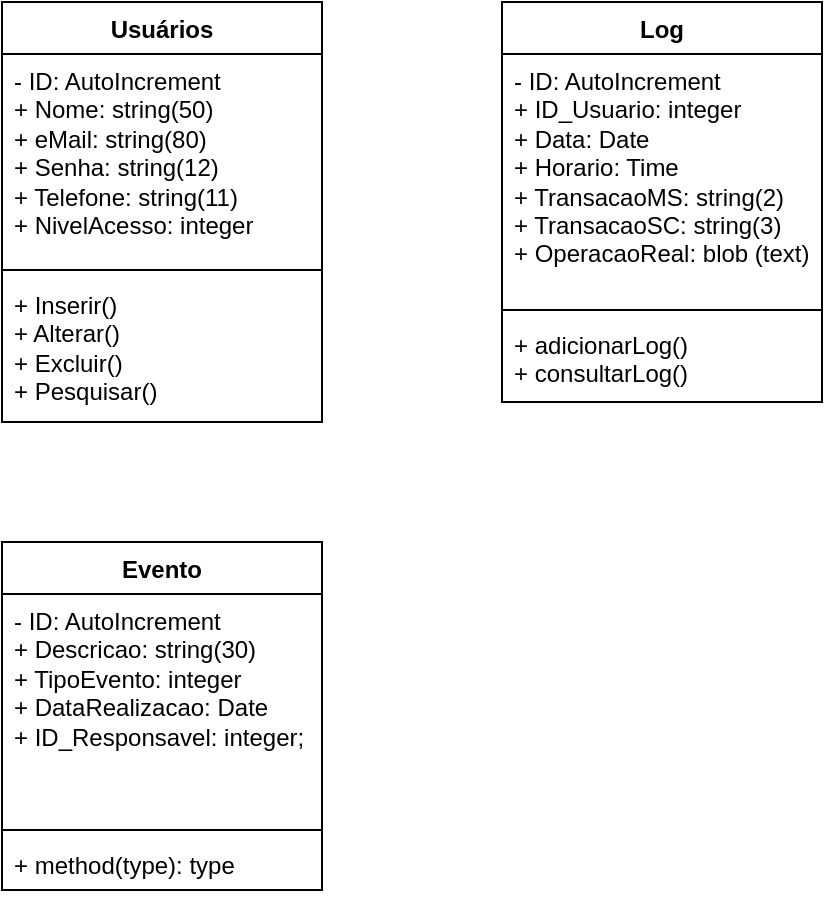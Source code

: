 <mxfile version="21.7.2" type="github">
  <diagram name="Página-1" id="pJbu8q1TlLxp4YdaZxUQ">
    <mxGraphModel dx="880" dy="432" grid="1" gridSize="10" guides="1" tooltips="1" connect="1" arrows="1" fold="1" page="1" pageScale="1" pageWidth="827" pageHeight="1169" math="0" shadow="0">
      <root>
        <mxCell id="0" />
        <mxCell id="1" parent="0" />
        <mxCell id="QZJBtZwxcG97d1Zqsxdi-1" value="Usuários" style="swimlane;fontStyle=1;align=center;verticalAlign=top;childLayout=stackLayout;horizontal=1;startSize=26;horizontalStack=0;resizeParent=1;resizeParentMax=0;resizeLast=0;collapsible=1;marginBottom=0;whiteSpace=wrap;html=1;" vertex="1" parent="1">
          <mxGeometry x="20" y="20" width="160" height="210" as="geometry" />
        </mxCell>
        <mxCell id="QZJBtZwxcG97d1Zqsxdi-2" value="- ID: AutoIncrement&lt;br&gt;+ Nome: string(50)&lt;br&gt;+ eMail: string(80)&lt;br&gt;+ Senha: string(12)&lt;br&gt;+ Telefone: string(11)&lt;br&gt;+ NivelAcesso: integer" style="text;strokeColor=none;fillColor=none;align=left;verticalAlign=top;spacingLeft=4;spacingRight=4;overflow=hidden;rotatable=0;points=[[0,0.5],[1,0.5]];portConstraint=eastwest;whiteSpace=wrap;html=1;" vertex="1" parent="QZJBtZwxcG97d1Zqsxdi-1">
          <mxGeometry y="26" width="160" height="104" as="geometry" />
        </mxCell>
        <mxCell id="QZJBtZwxcG97d1Zqsxdi-3" value="" style="line;strokeWidth=1;fillColor=none;align=left;verticalAlign=middle;spacingTop=-1;spacingLeft=3;spacingRight=3;rotatable=0;labelPosition=right;points=[];portConstraint=eastwest;strokeColor=inherit;" vertex="1" parent="QZJBtZwxcG97d1Zqsxdi-1">
          <mxGeometry y="130" width="160" height="8" as="geometry" />
        </mxCell>
        <mxCell id="QZJBtZwxcG97d1Zqsxdi-4" value="+ Inserir()&lt;br&gt;+ Alterar()&lt;br&gt;+ Excluir()&lt;br&gt;+ Pesquisar()" style="text;strokeColor=none;fillColor=none;align=left;verticalAlign=top;spacingLeft=4;spacingRight=4;overflow=hidden;rotatable=0;points=[[0,0.5],[1,0.5]];portConstraint=eastwest;whiteSpace=wrap;html=1;" vertex="1" parent="QZJBtZwxcG97d1Zqsxdi-1">
          <mxGeometry y="138" width="160" height="72" as="geometry" />
        </mxCell>
        <mxCell id="QZJBtZwxcG97d1Zqsxdi-5" value="Log" style="swimlane;fontStyle=1;align=center;verticalAlign=top;childLayout=stackLayout;horizontal=1;startSize=26;horizontalStack=0;resizeParent=1;resizeParentMax=0;resizeLast=0;collapsible=1;marginBottom=0;whiteSpace=wrap;html=1;" vertex="1" parent="1">
          <mxGeometry x="270" y="20" width="160" height="200" as="geometry" />
        </mxCell>
        <mxCell id="QZJBtZwxcG97d1Zqsxdi-6" value="- ID: AutoIncrement&lt;br&gt;+ ID_Usuario: integer&lt;br&gt;+ Data: Date&lt;br&gt;+ Horario: Time&lt;br&gt;+ TransacaoMS: string(2)&lt;br&gt;+ TransacaoSC: string(3)&lt;br&gt;+ OperacaoReal: blob (text)" style="text;strokeColor=none;fillColor=none;align=left;verticalAlign=top;spacingLeft=4;spacingRight=4;overflow=hidden;rotatable=0;points=[[0,0.5],[1,0.5]];portConstraint=eastwest;whiteSpace=wrap;html=1;" vertex="1" parent="QZJBtZwxcG97d1Zqsxdi-5">
          <mxGeometry y="26" width="160" height="124" as="geometry" />
        </mxCell>
        <mxCell id="QZJBtZwxcG97d1Zqsxdi-7" value="" style="line;strokeWidth=1;fillColor=none;align=left;verticalAlign=middle;spacingTop=-1;spacingLeft=3;spacingRight=3;rotatable=0;labelPosition=right;points=[];portConstraint=eastwest;strokeColor=inherit;" vertex="1" parent="QZJBtZwxcG97d1Zqsxdi-5">
          <mxGeometry y="150" width="160" height="8" as="geometry" />
        </mxCell>
        <mxCell id="QZJBtZwxcG97d1Zqsxdi-8" value="+ adicionarLog()&lt;br&gt;+ consultarLog()" style="text;strokeColor=none;fillColor=none;align=left;verticalAlign=top;spacingLeft=4;spacingRight=4;overflow=hidden;rotatable=0;points=[[0,0.5],[1,0.5]];portConstraint=eastwest;whiteSpace=wrap;html=1;" vertex="1" parent="QZJBtZwxcG97d1Zqsxdi-5">
          <mxGeometry y="158" width="160" height="42" as="geometry" />
        </mxCell>
        <mxCell id="QZJBtZwxcG97d1Zqsxdi-9" value="Evento" style="swimlane;fontStyle=1;align=center;verticalAlign=top;childLayout=stackLayout;horizontal=1;startSize=26;horizontalStack=0;resizeParent=1;resizeParentMax=0;resizeLast=0;collapsible=1;marginBottom=0;whiteSpace=wrap;html=1;" vertex="1" parent="1">
          <mxGeometry x="20" y="290" width="160" height="174" as="geometry" />
        </mxCell>
        <mxCell id="QZJBtZwxcG97d1Zqsxdi-10" value="- ID: AutoIncrement&lt;br&gt;+ Descricao: string(30)&lt;br&gt;+ TipoEvento: integer&lt;br&gt;+ DataRealizacao: Date&lt;br&gt;+ ID_Responsavel: integer;" style="text;strokeColor=none;fillColor=none;align=left;verticalAlign=top;spacingLeft=4;spacingRight=4;overflow=hidden;rotatable=0;points=[[0,0.5],[1,0.5]];portConstraint=eastwest;whiteSpace=wrap;html=1;" vertex="1" parent="QZJBtZwxcG97d1Zqsxdi-9">
          <mxGeometry y="26" width="160" height="114" as="geometry" />
        </mxCell>
        <mxCell id="QZJBtZwxcG97d1Zqsxdi-11" value="" style="line;strokeWidth=1;fillColor=none;align=left;verticalAlign=middle;spacingTop=-1;spacingLeft=3;spacingRight=3;rotatable=0;labelPosition=right;points=[];portConstraint=eastwest;strokeColor=inherit;" vertex="1" parent="QZJBtZwxcG97d1Zqsxdi-9">
          <mxGeometry y="140" width="160" height="8" as="geometry" />
        </mxCell>
        <mxCell id="QZJBtZwxcG97d1Zqsxdi-12" value="+ method(type): type" style="text;strokeColor=none;fillColor=none;align=left;verticalAlign=top;spacingLeft=4;spacingRight=4;overflow=hidden;rotatable=0;points=[[0,0.5],[1,0.5]];portConstraint=eastwest;whiteSpace=wrap;html=1;" vertex="1" parent="QZJBtZwxcG97d1Zqsxdi-9">
          <mxGeometry y="148" width="160" height="26" as="geometry" />
        </mxCell>
      </root>
    </mxGraphModel>
  </diagram>
</mxfile>
